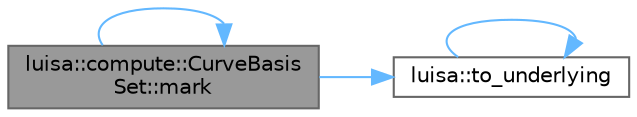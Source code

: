 digraph "luisa::compute::CurveBasisSet::mark"
{
 // LATEX_PDF_SIZE
  bgcolor="transparent";
  edge [fontname=Helvetica,fontsize=10,labelfontname=Helvetica,labelfontsize=10];
  node [fontname=Helvetica,fontsize=10,shape=box,height=0.2,width=0.4];
  rankdir="LR";
  Node1 [id="Node000001",label="luisa::compute::CurveBasis\lSet::mark",height=0.2,width=0.4,color="gray40", fillcolor="grey60", style="filled", fontcolor="black",tooltip=" "];
  Node1 -> Node1 [id="edge1_Node000001_Node000001",color="steelblue1",style="solid",tooltip=" "];
  Node1 -> Node2 [id="edge2_Node000001_Node000002",color="steelblue1",style="solid",tooltip=" "];
  Node2 [id="Node000002",label="luisa::to_underlying",height=0.2,width=0.4,color="grey40", fillcolor="white", style="filled",URL="$namespaceluisa.html#a0c046ef018b52d4f486c2626a6410148",tooltip=" "];
  Node2 -> Node2 [id="edge3_Node000002_Node000002",color="steelblue1",style="solid",tooltip=" "];
}
